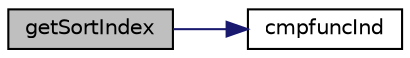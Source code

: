 digraph "getSortIndex"
{
 // LATEX_PDF_SIZE
  edge [fontname="Helvetica",fontsize="10",labelfontname="Helvetica",labelfontsize="10"];
  node [fontname="Helvetica",fontsize="10",shape=record];
  rankdir="LR";
  Node1 [label="getSortIndex",height=0.2,width=0.4,color="black", fillcolor="grey75", style="filled", fontcolor="black",tooltip=" "];
  Node1 -> Node2 [color="midnightblue",fontsize="10",style="solid",fontname="Helvetica"];
  Node2 [label="cmpfuncInd",height=0.2,width=0.4,color="black", fillcolor="white", style="filled",URL="$supernodalForest_8c.html#aa72995b238cb90540ce9f47b2af1cbe5",tooltip=" "];
}
